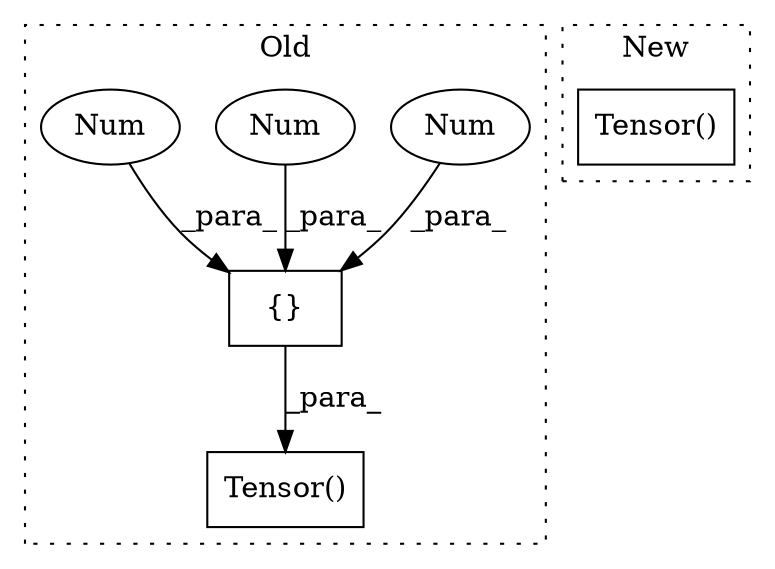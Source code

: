 digraph G {
subgraph cluster0 {
1 [label="{}" a="59" s="1260,1279" l="1,0" shape="box"];
3 [label="Num" a="76" s="1277" l="2" shape="ellipse"];
4 [label="Num" a="76" s="1269" l="2" shape="ellipse"];
5 [label="Num" a="76" s="1273" l="2" shape="ellipse"];
6 [label="Tensor()" a="75" s="1246,1281" l="13,1" shape="box"];
label = "Old";
style="dotted";
}
subgraph cluster1 {
2 [label="Tensor()" a="75" s="1349,1405" l="13,1" shape="box"];
label = "New";
style="dotted";
}
1 -> 6 [label="_para_"];
3 -> 1 [label="_para_"];
4 -> 1 [label="_para_"];
5 -> 1 [label="_para_"];
}